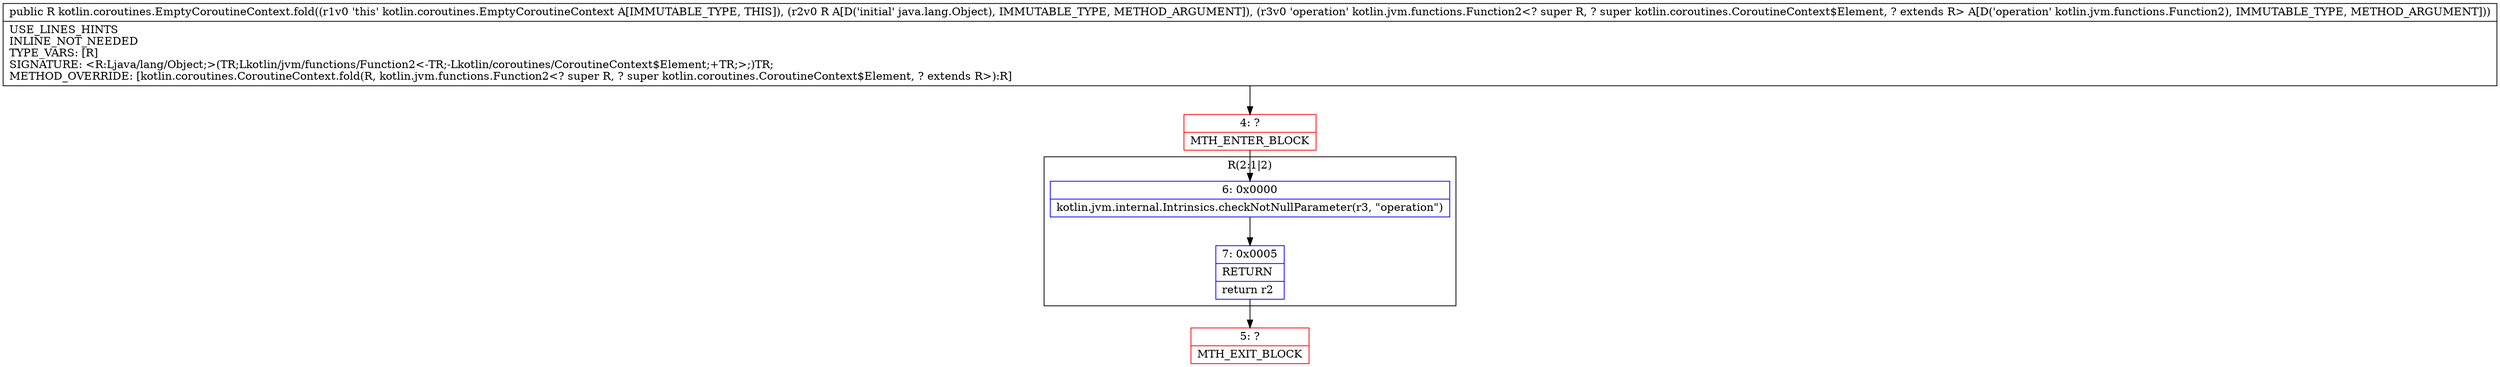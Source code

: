 digraph "CFG forkotlin.coroutines.EmptyCoroutineContext.fold(Ljava\/lang\/Object;Lkotlin\/jvm\/functions\/Function2;)Ljava\/lang\/Object;" {
subgraph cluster_Region_1782913234 {
label = "R(2:1|2)";
node [shape=record,color=blue];
Node_6 [shape=record,label="{6\:\ 0x0000|kotlin.jvm.internal.Intrinsics.checkNotNullParameter(r3, \"operation\")\l}"];
Node_7 [shape=record,label="{7\:\ 0x0005|RETURN\l|return r2\l}"];
}
Node_4 [shape=record,color=red,label="{4\:\ ?|MTH_ENTER_BLOCK\l}"];
Node_5 [shape=record,color=red,label="{5\:\ ?|MTH_EXIT_BLOCK\l}"];
MethodNode[shape=record,label="{public R kotlin.coroutines.EmptyCoroutineContext.fold((r1v0 'this' kotlin.coroutines.EmptyCoroutineContext A[IMMUTABLE_TYPE, THIS]), (r2v0 R A[D('initial' java.lang.Object), IMMUTABLE_TYPE, METHOD_ARGUMENT]), (r3v0 'operation' kotlin.jvm.functions.Function2\<? super R, ? super kotlin.coroutines.CoroutineContext$Element, ? extends R\> A[D('operation' kotlin.jvm.functions.Function2), IMMUTABLE_TYPE, METHOD_ARGUMENT]))  | USE_LINES_HINTS\lINLINE_NOT_NEEDED\lTYPE_VARS: [R]\lSIGNATURE: \<R:Ljava\/lang\/Object;\>(TR;Lkotlin\/jvm\/functions\/Function2\<\-TR;\-Lkotlin\/coroutines\/CoroutineContext$Element;+TR;\>;)TR;\lMETHOD_OVERRIDE: [kotlin.coroutines.CoroutineContext.fold(R, kotlin.jvm.functions.Function2\<? super R, ? super kotlin.coroutines.CoroutineContext$Element, ? extends R\>):R]\l}"];
MethodNode -> Node_4;Node_6 -> Node_7;
Node_7 -> Node_5;
Node_4 -> Node_6;
}

